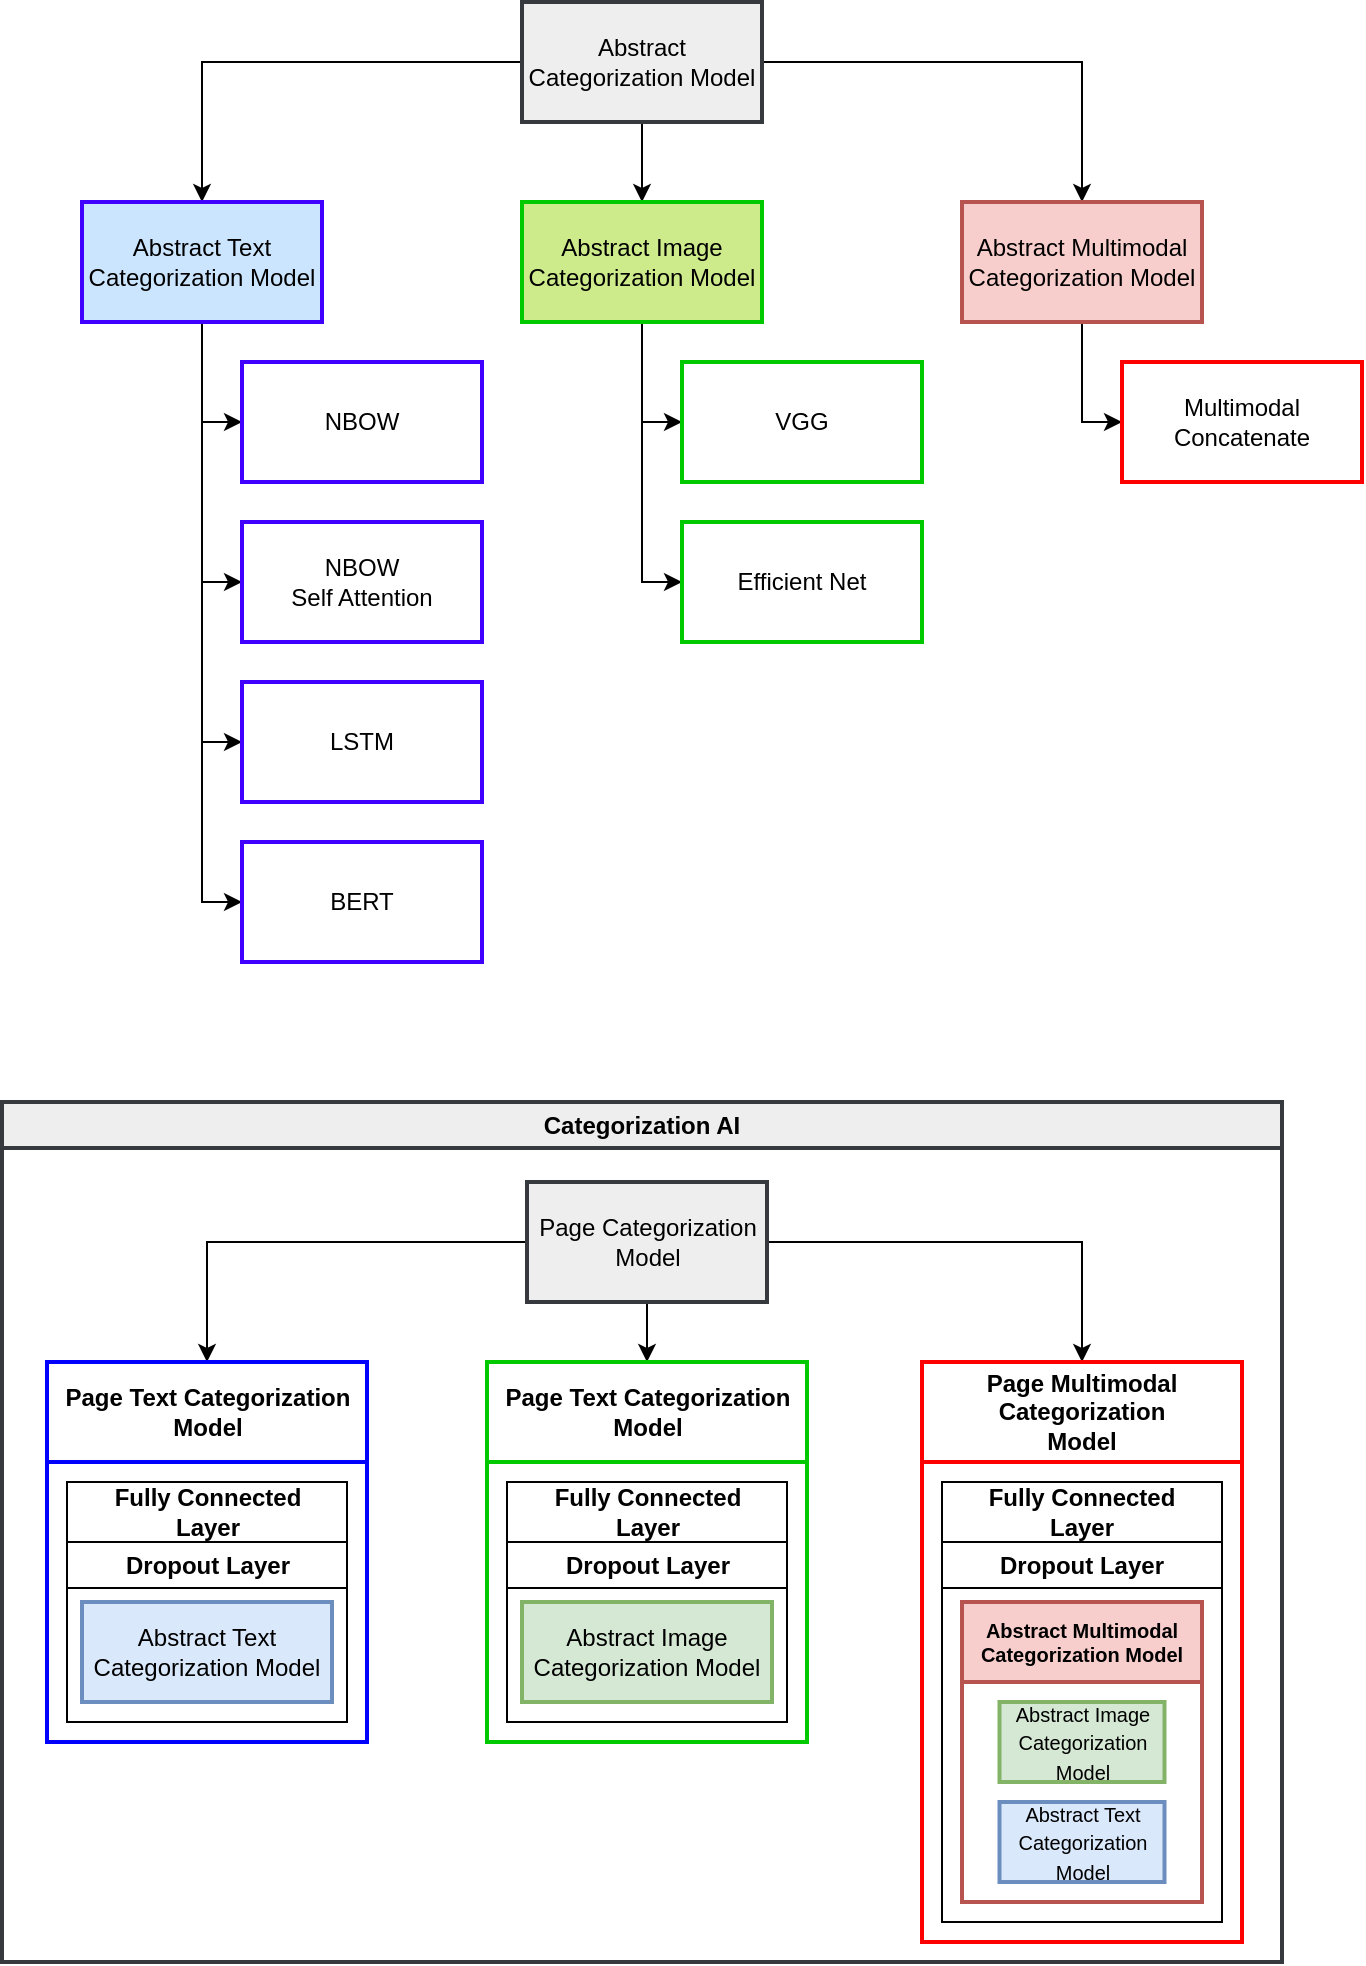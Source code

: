 <mxfile version="20.8.23"><diagram name="Page-1" id="3lXvllRgJYYFc5CrxJZB"><mxGraphModel dx="1143" dy="628" grid="1" gridSize="10" guides="1" tooltips="1" connect="1" arrows="1" fold="1" page="1" pageScale="1" pageWidth="850" pageHeight="1100" math="0" shadow="0"><root><mxCell id="0"/><mxCell id="1" parent="0"/><mxCell id="srP4s41hYRvE5f-kFkxZ-3" style="edgeStyle=orthogonalEdgeStyle;rounded=0;orthogonalLoop=1;jettySize=auto;html=1;entryX=0.5;entryY=0;entryDx=0;entryDy=0;" edge="1" parent="1" source="srP4s41hYRvE5f-kFkxZ-1" target="srP4s41hYRvE5f-kFkxZ-4"><mxGeometry relative="1" as="geometry"><mxPoint x="130" y="170" as="targetPoint"/></mxGeometry></mxCell><mxCell id="srP4s41hYRvE5f-kFkxZ-7" value="" style="edgeStyle=orthogonalEdgeStyle;rounded=0;orthogonalLoop=1;jettySize=auto;html=1;" edge="1" parent="1" source="srP4s41hYRvE5f-kFkxZ-1" target="srP4s41hYRvE5f-kFkxZ-6"><mxGeometry relative="1" as="geometry"/></mxCell><mxCell id="srP4s41hYRvE5f-kFkxZ-9" value="" style="edgeStyle=orthogonalEdgeStyle;rounded=0;orthogonalLoop=1;jettySize=auto;html=1;" edge="1" parent="1" source="srP4s41hYRvE5f-kFkxZ-1" target="srP4s41hYRvE5f-kFkxZ-8"><mxGeometry relative="1" as="geometry"/></mxCell><mxCell id="srP4s41hYRvE5f-kFkxZ-1" value="Abstract Categorization Model" style="rounded=0;whiteSpace=wrap;html=1;strokeWidth=2;fillColor=#eeeeee;strokeColor=#36393d;" vertex="1" parent="1"><mxGeometry x="340" y="20" width="120" height="60" as="geometry"/></mxCell><mxCell id="srP4s41hYRvE5f-kFkxZ-27" value="" style="edgeStyle=orthogonalEdgeStyle;rounded=0;orthogonalLoop=1;jettySize=auto;html=1;entryX=0;entryY=0.5;entryDx=0;entryDy=0;" edge="1" parent="1" source="srP4s41hYRvE5f-kFkxZ-4" target="srP4s41hYRvE5f-kFkxZ-26"><mxGeometry relative="1" as="geometry"/></mxCell><mxCell id="srP4s41hYRvE5f-kFkxZ-28" style="edgeStyle=orthogonalEdgeStyle;rounded=0;orthogonalLoop=1;jettySize=auto;html=1;entryX=0;entryY=0.5;entryDx=0;entryDy=0;" edge="1" parent="1" source="srP4s41hYRvE5f-kFkxZ-4" target="srP4s41hYRvE5f-kFkxZ-29"><mxGeometry relative="1" as="geometry"><mxPoint x="180" y="330" as="targetPoint"/></mxGeometry></mxCell><mxCell id="srP4s41hYRvE5f-kFkxZ-30" style="edgeStyle=orthogonalEdgeStyle;rounded=0;orthogonalLoop=1;jettySize=auto;html=1;entryX=0;entryY=0.5;entryDx=0;entryDy=0;" edge="1" parent="1" source="srP4s41hYRvE5f-kFkxZ-4" target="srP4s41hYRvE5f-kFkxZ-31"><mxGeometry relative="1" as="geometry"><mxPoint x="180" y="390" as="targetPoint"/></mxGeometry></mxCell><mxCell id="srP4s41hYRvE5f-kFkxZ-32" style="edgeStyle=orthogonalEdgeStyle;rounded=0;orthogonalLoop=1;jettySize=auto;html=1;entryX=0;entryY=0.5;entryDx=0;entryDy=0;" edge="1" parent="1" source="srP4s41hYRvE5f-kFkxZ-4" target="srP4s41hYRvE5f-kFkxZ-33"><mxGeometry relative="1" as="geometry"><mxPoint x="180" y="460" as="targetPoint"/></mxGeometry></mxCell><mxCell id="srP4s41hYRvE5f-kFkxZ-4" value="Abstract Text Categorization Model" style="rounded=0;whiteSpace=wrap;html=1;strokeColor=#3F00FF;strokeWidth=2;fillColor=#cce5ff;" vertex="1" parent="1"><mxGeometry x="120" y="120" width="120" height="60" as="geometry"/></mxCell><mxCell id="srP4s41hYRvE5f-kFkxZ-23" value="" style="edgeStyle=orthogonalEdgeStyle;rounded=0;orthogonalLoop=1;jettySize=auto;html=1;entryX=0;entryY=0.5;entryDx=0;entryDy=0;" edge="1" parent="1" source="srP4s41hYRvE5f-kFkxZ-6" target="srP4s41hYRvE5f-kFkxZ-21"><mxGeometry relative="1" as="geometry"/></mxCell><mxCell id="srP4s41hYRvE5f-kFkxZ-24" style="edgeStyle=orthogonalEdgeStyle;rounded=0;orthogonalLoop=1;jettySize=auto;html=1;entryX=0;entryY=0.5;entryDx=0;entryDy=0;" edge="1" parent="1" source="srP4s41hYRvE5f-kFkxZ-6" target="srP4s41hYRvE5f-kFkxZ-25"><mxGeometry relative="1" as="geometry"><mxPoint x="440" y="320" as="targetPoint"/></mxGeometry></mxCell><mxCell id="srP4s41hYRvE5f-kFkxZ-6" value="Abstract Image Categorization Model" style="rounded=0;whiteSpace=wrap;html=1;fillColor=#cdeb8b;strokeColor=#00C900;strokeWidth=2;" vertex="1" parent="1"><mxGeometry x="340" y="120" width="120" height="60" as="geometry"/></mxCell><mxCell id="srP4s41hYRvE5f-kFkxZ-20" value="" style="edgeStyle=orthogonalEdgeStyle;rounded=0;orthogonalLoop=1;jettySize=auto;html=1;entryX=0;entryY=0.5;entryDx=0;entryDy=0;" edge="1" parent="1" source="srP4s41hYRvE5f-kFkxZ-8" target="srP4s41hYRvE5f-kFkxZ-19"><mxGeometry relative="1" as="geometry"/></mxCell><mxCell id="srP4s41hYRvE5f-kFkxZ-8" value="Abstract Multimodal Categorization Model" style="rounded=0;whiteSpace=wrap;html=1;strokeColor=#b85450;strokeWidth=2;fillColor=#f8cecc;" vertex="1" parent="1"><mxGeometry x="560" y="120" width="120" height="60" as="geometry"/></mxCell><mxCell id="srP4s41hYRvE5f-kFkxZ-14" value="" style="edgeStyle=orthogonalEdgeStyle;rounded=0;orthogonalLoop=1;jettySize=auto;html=1;entryX=0.5;entryY=0;entryDx=0;entryDy=0;" edge="1" parent="1" source="srP4s41hYRvE5f-kFkxZ-10" target="srP4s41hYRvE5f-kFkxZ-36"><mxGeometry relative="1" as="geometry"><mxPoint x="182.5" y="710" as="targetPoint"/></mxGeometry></mxCell><mxCell id="srP4s41hYRvE5f-kFkxZ-16" value="" style="edgeStyle=orthogonalEdgeStyle;rounded=0;orthogonalLoop=1;jettySize=auto;html=1;entryX=0.5;entryY=0;entryDx=0;entryDy=0;" edge="1" parent="1" source="srP4s41hYRvE5f-kFkxZ-10"><mxGeometry relative="1" as="geometry"><mxPoint x="402.5" y="700" as="targetPoint"/></mxGeometry></mxCell><mxCell id="srP4s41hYRvE5f-kFkxZ-18" value="" style="edgeStyle=orthogonalEdgeStyle;rounded=0;orthogonalLoop=1;jettySize=auto;html=1;entryX=0.5;entryY=0;entryDx=0;entryDy=0;" edge="1" parent="1" source="srP4s41hYRvE5f-kFkxZ-10" target="srP4s41hYRvE5f-kFkxZ-54"><mxGeometry relative="1" as="geometry"><mxPoint x="622.5" y="700" as="targetPoint"/></mxGeometry></mxCell><mxCell id="srP4s41hYRvE5f-kFkxZ-10" value="Page Categorization Model" style="rounded=0;whiteSpace=wrap;html=1;fillColor=#eeeeee;strokeColor=#36393d;strokeWidth=2;" vertex="1" parent="1"><mxGeometry x="342.5" y="610" width="120" height="60" as="geometry"/></mxCell><mxCell id="srP4s41hYRvE5f-kFkxZ-19" value="Multimodal Concatenate" style="rounded=0;whiteSpace=wrap;html=1;strokeColor=#FF0000;strokeWidth=2;" vertex="1" parent="1"><mxGeometry x="640" y="200" width="120" height="60" as="geometry"/></mxCell><mxCell id="srP4s41hYRvE5f-kFkxZ-21" value="Efficient Net" style="rounded=0;whiteSpace=wrap;html=1;strokeColor=#00C900;strokeWidth=2;" vertex="1" parent="1"><mxGeometry x="420" y="280" width="120" height="60" as="geometry"/></mxCell><mxCell id="srP4s41hYRvE5f-kFkxZ-25" value="VGG" style="rounded=0;whiteSpace=wrap;html=1;strokeWidth=2;strokeColor=#00C900;" vertex="1" parent="1"><mxGeometry x="420" y="200" width="120" height="60" as="geometry"/></mxCell><mxCell id="srP4s41hYRvE5f-kFkxZ-26" value="NBOW" style="rounded=0;whiteSpace=wrap;html=1;strokeColor=#3F00FF;strokeWidth=2;" vertex="1" parent="1"><mxGeometry x="200" y="200" width="120" height="60" as="geometry"/></mxCell><mxCell id="srP4s41hYRvE5f-kFkxZ-29" value="NBOW&lt;br&gt;Self Attention" style="rounded=0;whiteSpace=wrap;html=1;strokeColor=#3F00FF;strokeWidth=2;" vertex="1" parent="1"><mxGeometry x="200" y="280" width="120" height="60" as="geometry"/></mxCell><mxCell id="srP4s41hYRvE5f-kFkxZ-31" value="LSTM" style="rounded=0;whiteSpace=wrap;html=1;strokeWidth=2;strokeColor=#3F00FF;" vertex="1" parent="1"><mxGeometry x="200" y="360" width="120" height="60" as="geometry"/></mxCell><mxCell id="srP4s41hYRvE5f-kFkxZ-33" value="&lt;div&gt;BERT&lt;/div&gt;" style="rounded=0;whiteSpace=wrap;html=1;strokeColor=#3F00FF;strokeWidth=2;" vertex="1" parent="1"><mxGeometry x="200" y="440" width="120" height="60" as="geometry"/></mxCell><mxCell id="srP4s41hYRvE5f-kFkxZ-40" value="Dropout Layer" style="swimlane;whiteSpace=wrap;html=1;" vertex="1" parent="1"><mxGeometry x="112.5" y="790" width="140" height="90" as="geometry"/></mxCell><mxCell id="srP4s41hYRvE5f-kFkxZ-36" value="Page Text Categorization&lt;br&gt;Model" style="swimlane;whiteSpace=wrap;html=1;startSize=50;strokeColor=#0000FF;strokeWidth=2;" vertex="1" parent="srP4s41hYRvE5f-kFkxZ-40"><mxGeometry x="-10" y="-90" width="160" height="190" as="geometry"/></mxCell><mxCell id="srP4s41hYRvE5f-kFkxZ-41" value="Fully Connected&lt;br&gt;Layer" style="swimlane;whiteSpace=wrap;html=1;startSize=30;" vertex="1" parent="srP4s41hYRvE5f-kFkxZ-36"><mxGeometry x="10" y="60" width="140" height="120" as="geometry"/></mxCell><mxCell id="srP4s41hYRvE5f-kFkxZ-39" value="Abstract Text Categorization Model" style="rounded=0;whiteSpace=wrap;html=1;fillColor=#dae8fc;strokeColor=#6c8ebf;strokeWidth=2;" vertex="1" parent="srP4s41hYRvE5f-kFkxZ-41"><mxGeometry x="7.5" y="60" width="125" height="50" as="geometry"/></mxCell><mxCell id="srP4s41hYRvE5f-kFkxZ-48" value="Dropout Layer" style="swimlane;whiteSpace=wrap;html=1;" vertex="1" parent="1"><mxGeometry x="332.5" y="790" width="140" height="90" as="geometry"/></mxCell><mxCell id="srP4s41hYRvE5f-kFkxZ-49" value="Page Text Categorization&lt;br&gt;Model" style="swimlane;whiteSpace=wrap;html=1;startSize=50;strokeColor=#00C900;strokeWidth=2;" vertex="1" parent="srP4s41hYRvE5f-kFkxZ-48"><mxGeometry x="-10" y="-90" width="160" height="190" as="geometry"/></mxCell><mxCell id="srP4s41hYRvE5f-kFkxZ-50" value="Fully Connected&lt;br&gt;Layer" style="swimlane;whiteSpace=wrap;html=1;startSize=30;" vertex="1" parent="srP4s41hYRvE5f-kFkxZ-49"><mxGeometry x="10" y="60" width="140" height="120" as="geometry"/></mxCell><mxCell id="srP4s41hYRvE5f-kFkxZ-51" value="Abstract Image Categorization Model" style="rounded=0;whiteSpace=wrap;html=1;fillColor=#d5e8d4;strokeColor=#82b366;strokeWidth=2;" vertex="1" parent="srP4s41hYRvE5f-kFkxZ-50"><mxGeometry x="7.5" y="60" width="125" height="50" as="geometry"/></mxCell><mxCell id="srP4s41hYRvE5f-kFkxZ-52" value="Categorization AI" style="swimlane;whiteSpace=wrap;html=1;fillColor=#eeeeee;strokeColor=#36393d;strokeWidth=2;" vertex="1" parent="1"><mxGeometry x="80" y="570" width="640" height="430" as="geometry"/></mxCell><mxCell id="srP4s41hYRvE5f-kFkxZ-54" value="Page Multimodal Categorization&lt;br&gt;Model" style="swimlane;whiteSpace=wrap;html=1;startSize=50;strokeColor=#FF0000;strokeWidth=2;" vertex="1" parent="srP4s41hYRvE5f-kFkxZ-52"><mxGeometry x="460" y="130" width="160" height="290" as="geometry"/></mxCell><mxCell id="srP4s41hYRvE5f-kFkxZ-55" value="Fully Connected&lt;br&gt;Layer" style="swimlane;whiteSpace=wrap;html=1;startSize=30;" vertex="1" parent="srP4s41hYRvE5f-kFkxZ-54"><mxGeometry x="10" y="60" width="140" height="220" as="geometry"/></mxCell><mxCell id="srP4s41hYRvE5f-kFkxZ-53" value="Dropout Layer" style="swimlane;whiteSpace=wrap;html=1;" vertex="1" parent="srP4s41hYRvE5f-kFkxZ-55"><mxGeometry y="30" width="140" height="190" as="geometry"/></mxCell><mxCell id="srP4s41hYRvE5f-kFkxZ-59" value="Abstract Multimodal Categorization Model" style="swimlane;whiteSpace=wrap;html=1;fontSize=10;startSize=40;fillColor=#f8cecc;strokeColor=#b85450;strokeWidth=2;" vertex="1" parent="srP4s41hYRvE5f-kFkxZ-53"><mxGeometry x="10" y="30" width="120" height="150" as="geometry"/></mxCell><mxCell id="srP4s41hYRvE5f-kFkxZ-57" value="&lt;font style=&quot;font-size: 10px;&quot;&gt;Abstract Text Categorization Model&lt;/font&gt;" style="rounded=0;whiteSpace=wrap;html=1;fillColor=#dae8fc;strokeColor=#6c8ebf;strokeWidth=2;" vertex="1" parent="srP4s41hYRvE5f-kFkxZ-59"><mxGeometry x="18.75" y="100" width="82.5" height="40" as="geometry"/></mxCell><mxCell id="srP4s41hYRvE5f-kFkxZ-56" value="&lt;font style=&quot;font-size: 10px;&quot;&gt;Abstract Image Categorization Model&lt;/font&gt;" style="rounded=0;whiteSpace=wrap;html=1;fillColor=#d5e8d4;strokeColor=#82b366;strokeWidth=2;" vertex="1" parent="srP4s41hYRvE5f-kFkxZ-59"><mxGeometry x="18.75" y="50" width="82.5" height="40" as="geometry"/></mxCell></root></mxGraphModel></diagram></mxfile>